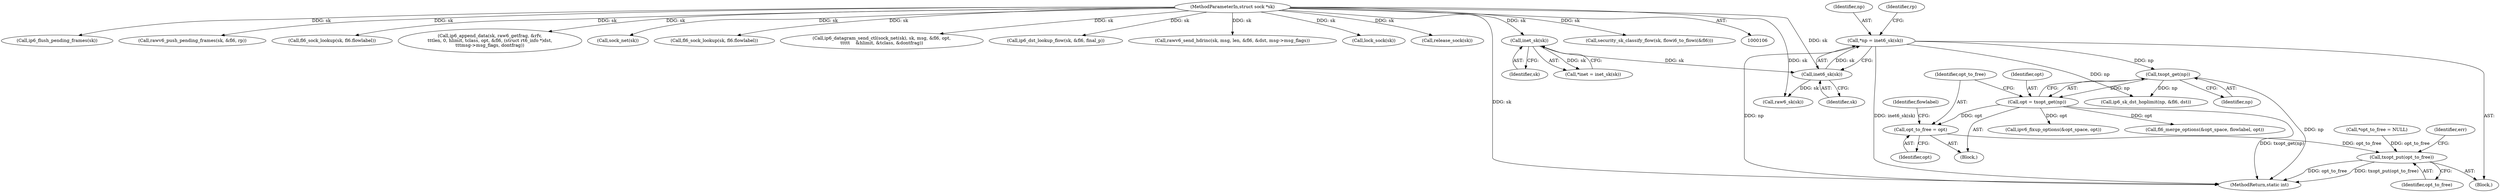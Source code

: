 digraph "0_linux_45f6fad84cc305103b28d73482b344d7f5b76f39_13@API" {
"1000463" [label="(Call,opt_to_free = opt)"];
"1000459" [label="(Call,opt = txopt_get(np))"];
"1000461" [label="(Call,txopt_get(np))"];
"1000125" [label="(Call,*np = inet6_sk(sk))"];
"1000127" [label="(Call,inet6_sk(sk))"];
"1000122" [label="(Call,inet_sk(sk))"];
"1000107" [label="(MethodParameterIn,struct sock *sk)"];
"1000721" [label="(Call,txopt_put(opt_to_free))"];
"1000128" [label="(Identifier,sk)"];
"1000458" [label="(Block,)"];
"1000696" [label="(Call,ip6_flush_pending_frames(sk))"];
"1000112" [label="(Call,*opt_to_free = NULL)"];
"1000126" [label="(Identifier,np)"];
"1000460" [label="(Identifier,opt)"];
"1000459" [label="(Call,opt = txopt_get(np))"];
"1000127" [label="(Call,inet6_sk(sk))"];
"1000110" [label="(Block,)"];
"1000708" [label="(Call,rawv6_push_pending_frames(sk, &fl6, rp))"];
"1000432" [label="(Call,fl6_sock_lookup(sk, fl6.flowlabel))"];
"1000675" [label="(Call,ip6_append_data(sk, raw6_getfrag, &rfv,\n\t\t\tlen, 0, hlimit, tclass, opt, &fl6, (struct rt6_info *)dst,\n\t\t\tmsg->msg_flags, dontfrag))"];
"1000398" [label="(Call,sock_net(sk))"];
"1000123" [label="(Identifier,sk)"];
"1000283" [label="(Call,fl6_sock_lookup(sk, fl6.flowlabel))"];
"1000477" [label="(Call,ipv6_fixup_options(&opt_space, opt))"];
"1000122" [label="(Call,inet_sk(sk))"];
"1000721" [label="(Call,txopt_put(opt_to_free))"];
"1000461" [label="(Call,txopt_get(np))"];
"1000120" [label="(Call,*inet = inet_sk(sk))"];
"1000463" [label="(Call,opt_to_free = opt)"];
"1000131" [label="(Identifier,rp)"];
"1000397" [label="(Call,ip6_datagram_send_ctl(sock_net(sk), sk, msg, &fl6, opt,\n\t\t\t\t\t    &hlimit, &tclass, &dontfrag))"];
"1000601" [label="(Call,ip6_dst_lookup_flow(sk, &fl6, final_p))"];
"1000658" [label="(Call,rawv6_send_hdrinc(sk, msg, len, &fl6, &dst, msg->msg_flags))"];
"1000470" [label="(Call,fl6_merge_options(&opt_space, flowlabel, opt))"];
"1000464" [label="(Identifier,opt_to_free)"];
"1000462" [label="(Identifier,np)"];
"1000467" [label="(Identifier,flowlabel)"];
"1000671" [label="(Call,lock_sock(sk))"];
"1000713" [label="(Call,release_sock(sk))"];
"1000465" [label="(Identifier,opt)"];
"1000747" [label="(MethodReturn,static int)"];
"1000107" [label="(MethodParameterIn,struct sock *sk)"];
"1000132" [label="(Call,raw6_sk(sk))"];
"1000125" [label="(Call,*np = inet6_sk(sk))"];
"1000585" [label="(Call,security_sk_classify_flow(sk, flowi6_to_flowi(&fl6)))"];
"1000722" [label="(Identifier,opt_to_free)"];
"1000621" [label="(Call,ip6_sk_dst_hoplimit(np, &fl6, dst))"];
"1000726" [label="(Identifier,err)"];
"1000463" -> "1000458"  [label="AST: "];
"1000463" -> "1000465"  [label="CFG: "];
"1000464" -> "1000463"  [label="AST: "];
"1000465" -> "1000463"  [label="AST: "];
"1000467" -> "1000463"  [label="CFG: "];
"1000459" -> "1000463"  [label="DDG: opt"];
"1000463" -> "1000721"  [label="DDG: opt_to_free"];
"1000459" -> "1000458"  [label="AST: "];
"1000459" -> "1000461"  [label="CFG: "];
"1000460" -> "1000459"  [label="AST: "];
"1000461" -> "1000459"  [label="AST: "];
"1000464" -> "1000459"  [label="CFG: "];
"1000459" -> "1000747"  [label="DDG: txopt_get(np)"];
"1000461" -> "1000459"  [label="DDG: np"];
"1000459" -> "1000470"  [label="DDG: opt"];
"1000459" -> "1000477"  [label="DDG: opt"];
"1000461" -> "1000462"  [label="CFG: "];
"1000462" -> "1000461"  [label="AST: "];
"1000461" -> "1000747"  [label="DDG: np"];
"1000125" -> "1000461"  [label="DDG: np"];
"1000461" -> "1000621"  [label="DDG: np"];
"1000125" -> "1000110"  [label="AST: "];
"1000125" -> "1000127"  [label="CFG: "];
"1000126" -> "1000125"  [label="AST: "];
"1000127" -> "1000125"  [label="AST: "];
"1000131" -> "1000125"  [label="CFG: "];
"1000125" -> "1000747"  [label="DDG: np"];
"1000125" -> "1000747"  [label="DDG: inet6_sk(sk)"];
"1000127" -> "1000125"  [label="DDG: sk"];
"1000125" -> "1000621"  [label="DDG: np"];
"1000127" -> "1000128"  [label="CFG: "];
"1000128" -> "1000127"  [label="AST: "];
"1000122" -> "1000127"  [label="DDG: sk"];
"1000107" -> "1000127"  [label="DDG: sk"];
"1000127" -> "1000132"  [label="DDG: sk"];
"1000122" -> "1000120"  [label="AST: "];
"1000122" -> "1000123"  [label="CFG: "];
"1000123" -> "1000122"  [label="AST: "];
"1000120" -> "1000122"  [label="CFG: "];
"1000122" -> "1000120"  [label="DDG: sk"];
"1000107" -> "1000122"  [label="DDG: sk"];
"1000107" -> "1000106"  [label="AST: "];
"1000107" -> "1000747"  [label="DDG: sk"];
"1000107" -> "1000132"  [label="DDG: sk"];
"1000107" -> "1000283"  [label="DDG: sk"];
"1000107" -> "1000398"  [label="DDG: sk"];
"1000107" -> "1000397"  [label="DDG: sk"];
"1000107" -> "1000432"  [label="DDG: sk"];
"1000107" -> "1000585"  [label="DDG: sk"];
"1000107" -> "1000601"  [label="DDG: sk"];
"1000107" -> "1000658"  [label="DDG: sk"];
"1000107" -> "1000671"  [label="DDG: sk"];
"1000107" -> "1000675"  [label="DDG: sk"];
"1000107" -> "1000696"  [label="DDG: sk"];
"1000107" -> "1000708"  [label="DDG: sk"];
"1000107" -> "1000713"  [label="DDG: sk"];
"1000721" -> "1000110"  [label="AST: "];
"1000721" -> "1000722"  [label="CFG: "];
"1000722" -> "1000721"  [label="AST: "];
"1000726" -> "1000721"  [label="CFG: "];
"1000721" -> "1000747"  [label="DDG: txopt_put(opt_to_free)"];
"1000721" -> "1000747"  [label="DDG: opt_to_free"];
"1000112" -> "1000721"  [label="DDG: opt_to_free"];
}
